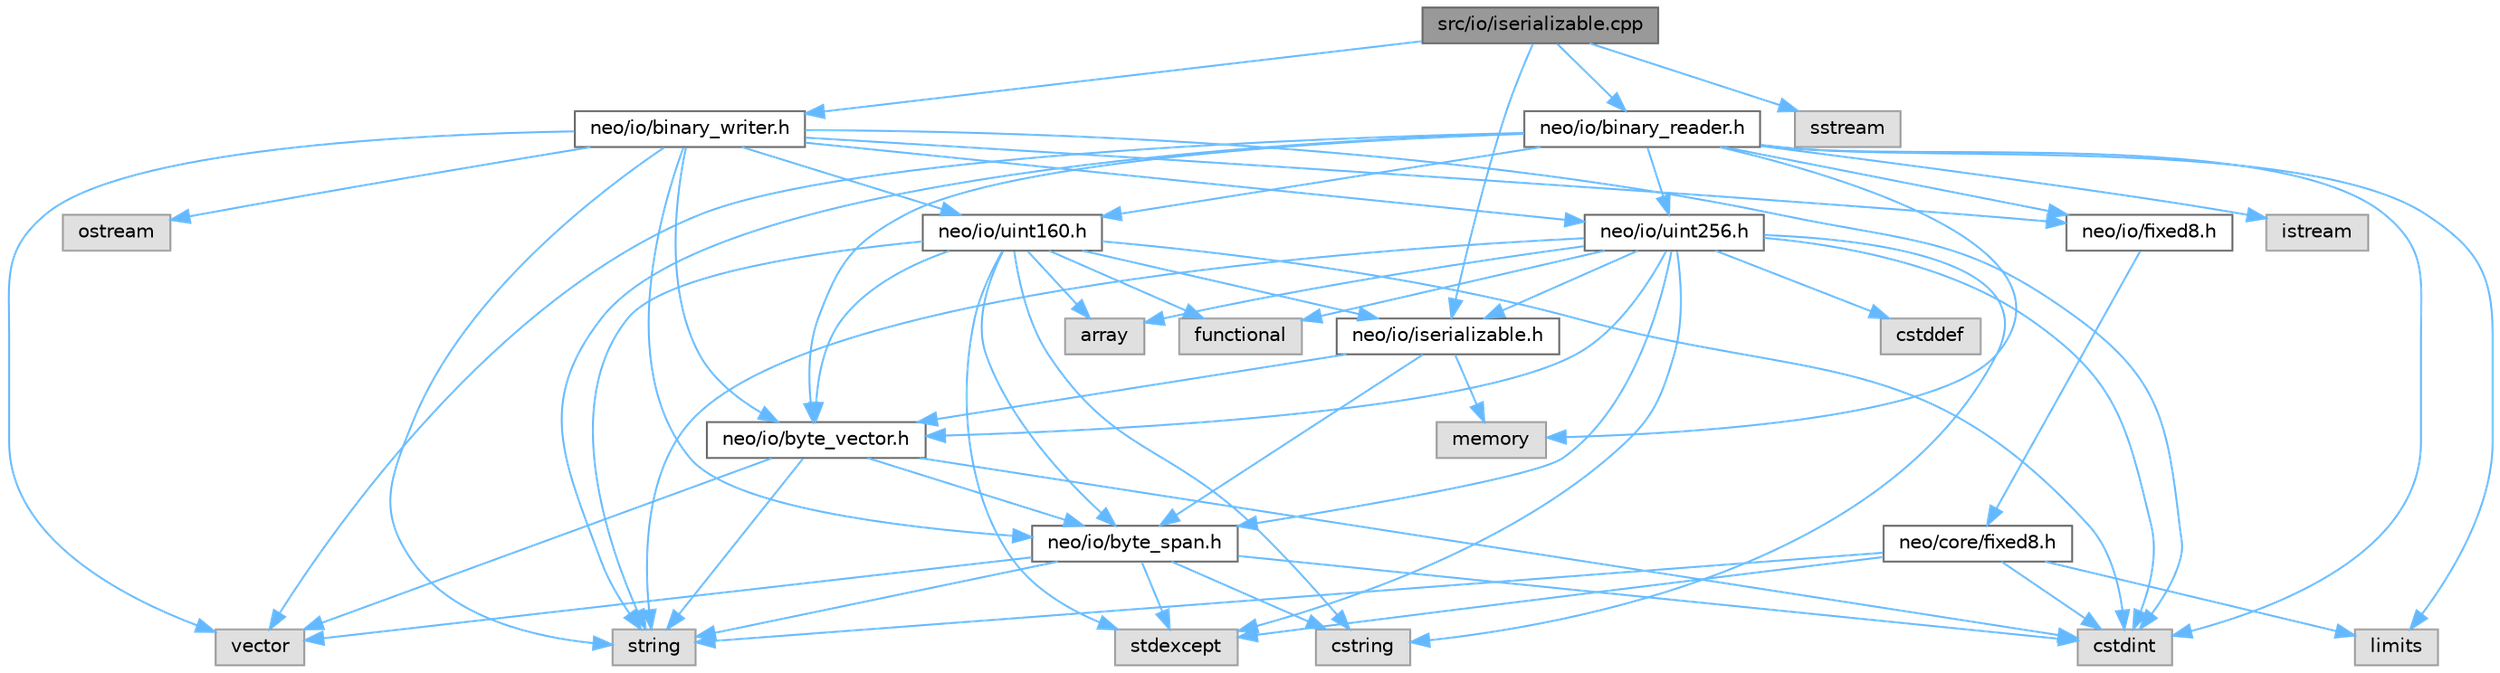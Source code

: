 digraph "src/io/iserializable.cpp"
{
 // LATEX_PDF_SIZE
  bgcolor="transparent";
  edge [fontname=Helvetica,fontsize=10,labelfontname=Helvetica,labelfontsize=10];
  node [fontname=Helvetica,fontsize=10,shape=box,height=0.2,width=0.4];
  Node1 [id="Node000001",label="src/io/iserializable.cpp",height=0.2,width=0.4,color="gray40", fillcolor="grey60", style="filled", fontcolor="black",tooltip=" "];
  Node1 -> Node2 [id="edge60_Node000001_Node000002",color="steelblue1",style="solid",tooltip=" "];
  Node2 [id="Node000002",label="neo/io/binary_reader.h",height=0.2,width=0.4,color="grey40", fillcolor="white", style="filled",URL="$binary__reader_8h.html",tooltip=" "];
  Node2 -> Node3 [id="edge61_Node000002_Node000003",color="steelblue1",style="solid",tooltip=" "];
  Node3 [id="Node000003",label="neo/io/byte_vector.h",height=0.2,width=0.4,color="grey40", fillcolor="white", style="filled",URL="$io_2byte__vector_8h.html",tooltip=" "];
  Node3 -> Node4 [id="edge62_Node000003_Node000004",color="steelblue1",style="solid",tooltip=" "];
  Node4 [id="Node000004",label="neo/io/byte_span.h",height=0.2,width=0.4,color="grey40", fillcolor="white", style="filled",URL="$io_2byte__span_8h.html",tooltip=" "];
  Node4 -> Node5 [id="edge63_Node000004_Node000005",color="steelblue1",style="solid",tooltip=" "];
  Node5 [id="Node000005",label="cstdint",height=0.2,width=0.4,color="grey60", fillcolor="#E0E0E0", style="filled",tooltip=" "];
  Node4 -> Node6 [id="edge64_Node000004_Node000006",color="steelblue1",style="solid",tooltip=" "];
  Node6 [id="Node000006",label="cstring",height=0.2,width=0.4,color="grey60", fillcolor="#E0E0E0", style="filled",tooltip=" "];
  Node4 -> Node7 [id="edge65_Node000004_Node000007",color="steelblue1",style="solid",tooltip=" "];
  Node7 [id="Node000007",label="stdexcept",height=0.2,width=0.4,color="grey60", fillcolor="#E0E0E0", style="filled",tooltip=" "];
  Node4 -> Node8 [id="edge66_Node000004_Node000008",color="steelblue1",style="solid",tooltip=" "];
  Node8 [id="Node000008",label="string",height=0.2,width=0.4,color="grey60", fillcolor="#E0E0E0", style="filled",tooltip=" "];
  Node4 -> Node9 [id="edge67_Node000004_Node000009",color="steelblue1",style="solid",tooltip=" "];
  Node9 [id="Node000009",label="vector",height=0.2,width=0.4,color="grey60", fillcolor="#E0E0E0", style="filled",tooltip=" "];
  Node3 -> Node5 [id="edge68_Node000003_Node000005",color="steelblue1",style="solid",tooltip=" "];
  Node3 -> Node8 [id="edge69_Node000003_Node000008",color="steelblue1",style="solid",tooltip=" "];
  Node3 -> Node9 [id="edge70_Node000003_Node000009",color="steelblue1",style="solid",tooltip=" "];
  Node2 -> Node10 [id="edge71_Node000002_Node000010",color="steelblue1",style="solid",tooltip=" "];
  Node10 [id="Node000010",label="neo/io/fixed8.h",height=0.2,width=0.4,color="grey40", fillcolor="white", style="filled",URL="$io_2fixed8_8h.html",tooltip=" "];
  Node10 -> Node11 [id="edge72_Node000010_Node000011",color="steelblue1",style="solid",tooltip=" "];
  Node11 [id="Node000011",label="neo/core/fixed8.h",height=0.2,width=0.4,color="grey40", fillcolor="white", style="filled",URL="$core_2fixed8_8h.html",tooltip=" "];
  Node11 -> Node5 [id="edge73_Node000011_Node000005",color="steelblue1",style="solid",tooltip=" "];
  Node11 -> Node12 [id="edge74_Node000011_Node000012",color="steelblue1",style="solid",tooltip=" "];
  Node12 [id="Node000012",label="limits",height=0.2,width=0.4,color="grey60", fillcolor="#E0E0E0", style="filled",tooltip=" "];
  Node11 -> Node7 [id="edge75_Node000011_Node000007",color="steelblue1",style="solid",tooltip=" "];
  Node11 -> Node8 [id="edge76_Node000011_Node000008",color="steelblue1",style="solid",tooltip=" "];
  Node2 -> Node13 [id="edge77_Node000002_Node000013",color="steelblue1",style="solid",tooltip=" "];
  Node13 [id="Node000013",label="neo/io/uint160.h",height=0.2,width=0.4,color="grey40", fillcolor="white", style="filled",URL="$uint160_8h.html",tooltip=" "];
  Node13 -> Node4 [id="edge78_Node000013_Node000004",color="steelblue1",style="solid",tooltip=" "];
  Node13 -> Node3 [id="edge79_Node000013_Node000003",color="steelblue1",style="solid",tooltip=" "];
  Node13 -> Node14 [id="edge80_Node000013_Node000014",color="steelblue1",style="solid",tooltip=" "];
  Node14 [id="Node000014",label="neo/io/iserializable.h",height=0.2,width=0.4,color="grey40", fillcolor="white", style="filled",URL="$iserializable_8h.html",tooltip=" "];
  Node14 -> Node4 [id="edge81_Node000014_Node000004",color="steelblue1",style="solid",tooltip=" "];
  Node14 -> Node3 [id="edge82_Node000014_Node000003",color="steelblue1",style="solid",tooltip=" "];
  Node14 -> Node15 [id="edge83_Node000014_Node000015",color="steelblue1",style="solid",tooltip=" "];
  Node15 [id="Node000015",label="memory",height=0.2,width=0.4,color="grey60", fillcolor="#E0E0E0", style="filled",tooltip=" "];
  Node13 -> Node16 [id="edge84_Node000013_Node000016",color="steelblue1",style="solid",tooltip=" "];
  Node16 [id="Node000016",label="array",height=0.2,width=0.4,color="grey60", fillcolor="#E0E0E0", style="filled",tooltip=" "];
  Node13 -> Node5 [id="edge85_Node000013_Node000005",color="steelblue1",style="solid",tooltip=" "];
  Node13 -> Node6 [id="edge86_Node000013_Node000006",color="steelblue1",style="solid",tooltip=" "];
  Node13 -> Node17 [id="edge87_Node000013_Node000017",color="steelblue1",style="solid",tooltip=" "];
  Node17 [id="Node000017",label="functional",height=0.2,width=0.4,color="grey60", fillcolor="#E0E0E0", style="filled",tooltip=" "];
  Node13 -> Node7 [id="edge88_Node000013_Node000007",color="steelblue1",style="solid",tooltip=" "];
  Node13 -> Node8 [id="edge89_Node000013_Node000008",color="steelblue1",style="solid",tooltip=" "];
  Node2 -> Node18 [id="edge90_Node000002_Node000018",color="steelblue1",style="solid",tooltip=" "];
  Node18 [id="Node000018",label="neo/io/uint256.h",height=0.2,width=0.4,color="grey40", fillcolor="white", style="filled",URL="$uint256_8h.html",tooltip=" "];
  Node18 -> Node4 [id="edge91_Node000018_Node000004",color="steelblue1",style="solid",tooltip=" "];
  Node18 -> Node3 [id="edge92_Node000018_Node000003",color="steelblue1",style="solid",tooltip=" "];
  Node18 -> Node14 [id="edge93_Node000018_Node000014",color="steelblue1",style="solid",tooltip=" "];
  Node18 -> Node16 [id="edge94_Node000018_Node000016",color="steelblue1",style="solid",tooltip=" "];
  Node18 -> Node19 [id="edge95_Node000018_Node000019",color="steelblue1",style="solid",tooltip=" "];
  Node19 [id="Node000019",label="cstddef",height=0.2,width=0.4,color="grey60", fillcolor="#E0E0E0", style="filled",tooltip=" "];
  Node18 -> Node5 [id="edge96_Node000018_Node000005",color="steelblue1",style="solid",tooltip=" "];
  Node18 -> Node6 [id="edge97_Node000018_Node000006",color="steelblue1",style="solid",tooltip=" "];
  Node18 -> Node17 [id="edge98_Node000018_Node000017",color="steelblue1",style="solid",tooltip=" "];
  Node18 -> Node7 [id="edge99_Node000018_Node000007",color="steelblue1",style="solid",tooltip=" "];
  Node18 -> Node8 [id="edge100_Node000018_Node000008",color="steelblue1",style="solid",tooltip=" "];
  Node2 -> Node5 [id="edge101_Node000002_Node000005",color="steelblue1",style="solid",tooltip=" "];
  Node2 -> Node20 [id="edge102_Node000002_Node000020",color="steelblue1",style="solid",tooltip=" "];
  Node20 [id="Node000020",label="istream",height=0.2,width=0.4,color="grey60", fillcolor="#E0E0E0", style="filled",tooltip=" "];
  Node2 -> Node12 [id="edge103_Node000002_Node000012",color="steelblue1",style="solid",tooltip=" "];
  Node2 -> Node15 [id="edge104_Node000002_Node000015",color="steelblue1",style="solid",tooltip=" "];
  Node2 -> Node8 [id="edge105_Node000002_Node000008",color="steelblue1",style="solid",tooltip=" "];
  Node2 -> Node9 [id="edge106_Node000002_Node000009",color="steelblue1",style="solid",tooltip=" "];
  Node1 -> Node21 [id="edge107_Node000001_Node000021",color="steelblue1",style="solid",tooltip=" "];
  Node21 [id="Node000021",label="neo/io/binary_writer.h",height=0.2,width=0.4,color="grey40", fillcolor="white", style="filled",URL="$binary__writer_8h.html",tooltip=" "];
  Node21 -> Node4 [id="edge108_Node000021_Node000004",color="steelblue1",style="solid",tooltip=" "];
  Node21 -> Node3 [id="edge109_Node000021_Node000003",color="steelblue1",style="solid",tooltip=" "];
  Node21 -> Node10 [id="edge110_Node000021_Node000010",color="steelblue1",style="solid",tooltip=" "];
  Node21 -> Node13 [id="edge111_Node000021_Node000013",color="steelblue1",style="solid",tooltip=" "];
  Node21 -> Node18 [id="edge112_Node000021_Node000018",color="steelblue1",style="solid",tooltip=" "];
  Node21 -> Node5 [id="edge113_Node000021_Node000005",color="steelblue1",style="solid",tooltip=" "];
  Node21 -> Node22 [id="edge114_Node000021_Node000022",color="steelblue1",style="solid",tooltip=" "];
  Node22 [id="Node000022",label="ostream",height=0.2,width=0.4,color="grey60", fillcolor="#E0E0E0", style="filled",tooltip=" "];
  Node21 -> Node8 [id="edge115_Node000021_Node000008",color="steelblue1",style="solid",tooltip=" "];
  Node21 -> Node9 [id="edge116_Node000021_Node000009",color="steelblue1",style="solid",tooltip=" "];
  Node1 -> Node14 [id="edge117_Node000001_Node000014",color="steelblue1",style="solid",tooltip=" "];
  Node1 -> Node23 [id="edge118_Node000001_Node000023",color="steelblue1",style="solid",tooltip=" "];
  Node23 [id="Node000023",label="sstream",height=0.2,width=0.4,color="grey60", fillcolor="#E0E0E0", style="filled",tooltip=" "];
}
